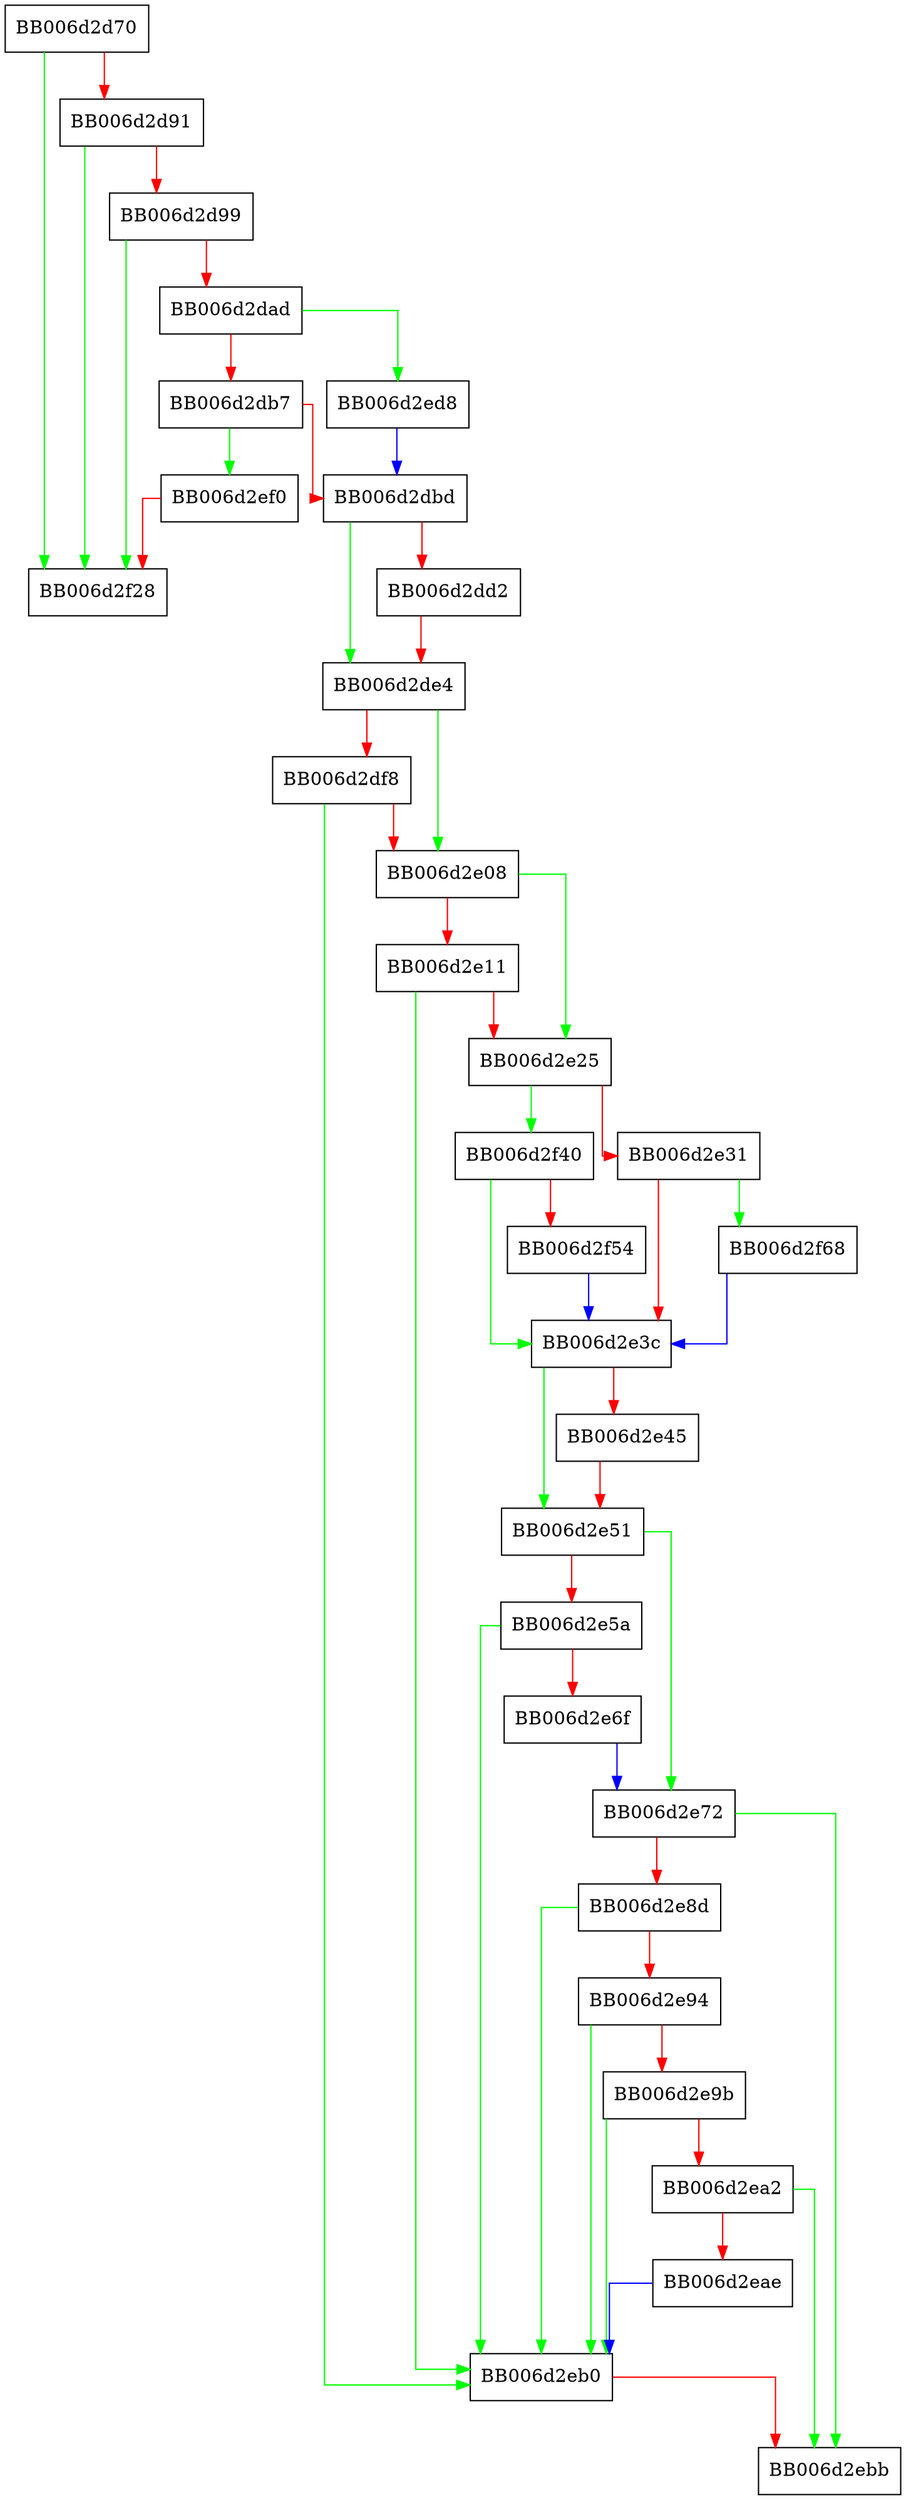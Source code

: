 digraph dsa_gen {
  node [shape="box"];
  graph [splines=ortho];
  BB006d2d70 -> BB006d2f28 [color="green"];
  BB006d2d70 -> BB006d2d91 [color="red"];
  BB006d2d91 -> BB006d2f28 [color="green"];
  BB006d2d91 -> BB006d2d99 [color="red"];
  BB006d2d99 -> BB006d2f28 [color="green"];
  BB006d2d99 -> BB006d2dad [color="red"];
  BB006d2dad -> BB006d2ed8 [color="green"];
  BB006d2dad -> BB006d2db7 [color="red"];
  BB006d2db7 -> BB006d2ef0 [color="green"];
  BB006d2db7 -> BB006d2dbd [color="red"];
  BB006d2dbd -> BB006d2de4 [color="green"];
  BB006d2dbd -> BB006d2dd2 [color="red"];
  BB006d2dd2 -> BB006d2de4 [color="red"];
  BB006d2de4 -> BB006d2e08 [color="green"];
  BB006d2de4 -> BB006d2df8 [color="red"];
  BB006d2df8 -> BB006d2eb0 [color="green"];
  BB006d2df8 -> BB006d2e08 [color="red"];
  BB006d2e08 -> BB006d2e25 [color="green"];
  BB006d2e08 -> BB006d2e11 [color="red"];
  BB006d2e11 -> BB006d2eb0 [color="green"];
  BB006d2e11 -> BB006d2e25 [color="red"];
  BB006d2e25 -> BB006d2f40 [color="green"];
  BB006d2e25 -> BB006d2e31 [color="red"];
  BB006d2e31 -> BB006d2f68 [color="green"];
  BB006d2e31 -> BB006d2e3c [color="red"];
  BB006d2e3c -> BB006d2e51 [color="green"];
  BB006d2e3c -> BB006d2e45 [color="red"];
  BB006d2e45 -> BB006d2e51 [color="red"];
  BB006d2e51 -> BB006d2e72 [color="green"];
  BB006d2e51 -> BB006d2e5a [color="red"];
  BB006d2e5a -> BB006d2eb0 [color="green"];
  BB006d2e5a -> BB006d2e6f [color="red"];
  BB006d2e6f -> BB006d2e72 [color="blue"];
  BB006d2e72 -> BB006d2ebb [color="green"];
  BB006d2e72 -> BB006d2e8d [color="red"];
  BB006d2e8d -> BB006d2eb0 [color="green"];
  BB006d2e8d -> BB006d2e94 [color="red"];
  BB006d2e94 -> BB006d2eb0 [color="green"];
  BB006d2e94 -> BB006d2e9b [color="red"];
  BB006d2e9b -> BB006d2eb0 [color="green"];
  BB006d2e9b -> BB006d2ea2 [color="red"];
  BB006d2ea2 -> BB006d2ebb [color="green"];
  BB006d2ea2 -> BB006d2eae [color="red"];
  BB006d2eae -> BB006d2eb0 [color="blue"];
  BB006d2eb0 -> BB006d2ebb [color="red"];
  BB006d2ed8 -> BB006d2dbd [color="blue"];
  BB006d2ef0 -> BB006d2f28 [color="red"];
  BB006d2f40 -> BB006d2e3c [color="green"];
  BB006d2f40 -> BB006d2f54 [color="red"];
  BB006d2f54 -> BB006d2e3c [color="blue"];
  BB006d2f68 -> BB006d2e3c [color="blue"];
}
